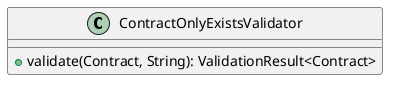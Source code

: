 @startuml

    class ContractOnlyExistsValidator [[ContractOnlyExistsValidator.html]] {
        +validate(Contract, String): ValidationResult<Contract>
    }

@enduml
